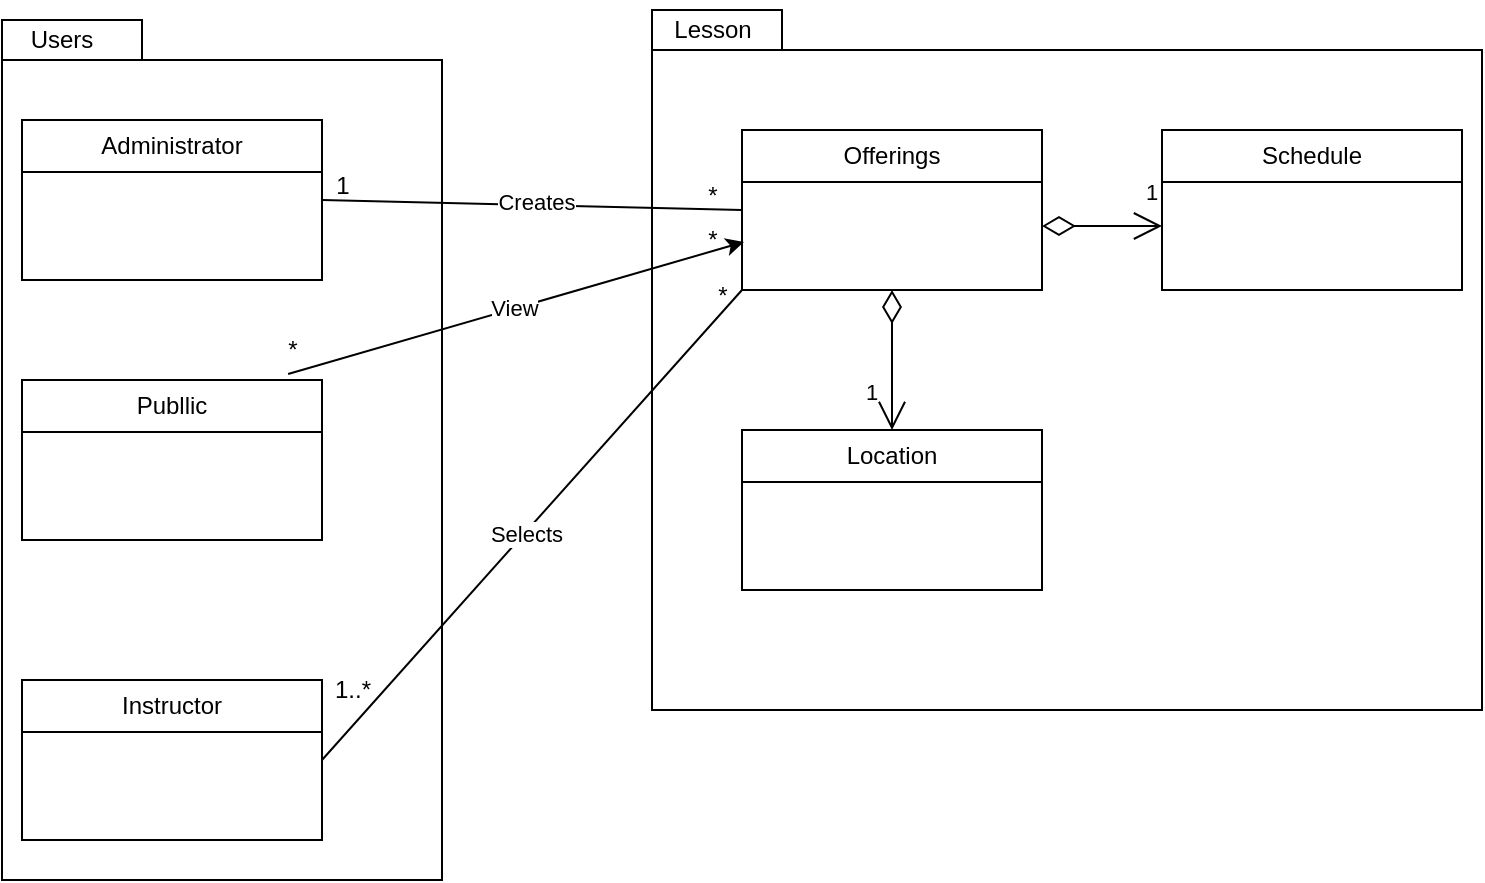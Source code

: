 <mxfile version="24.7.17">
  <diagram name="Page-1" id="aZ8WxLwgLU9RSPt2t5Ea">
    <mxGraphModel dx="1434" dy="745" grid="1" gridSize="10" guides="1" tooltips="1" connect="1" arrows="1" fold="1" page="1" pageScale="1" pageWidth="850" pageHeight="1100" math="0" shadow="0">
      <root>
        <mxCell id="0" />
        <mxCell id="1" parent="0" />
        <mxCell id="5j9k3lIkdMJ-crvnFNKY-48" value="" style="shape=folder;fontStyle=1;spacingTop=10;tabWidth=65;tabHeight=20;tabPosition=left;html=1;whiteSpace=wrap;" parent="1" vertex="1">
          <mxGeometry x="375" y="340" width="415" height="350" as="geometry" />
        </mxCell>
        <mxCell id="5j9k3lIkdMJ-crvnFNKY-43" value="" style="shape=folder;fontStyle=1;spacingTop=10;tabWidth=70;tabHeight=20;tabPosition=left;html=1;whiteSpace=wrap;" parent="1" vertex="1">
          <mxGeometry x="50" y="345" width="220" height="430" as="geometry" />
        </mxCell>
        <mxCell id="5j9k3lIkdMJ-crvnFNKY-1" value="Administrator" style="swimlane;fontStyle=0;childLayout=stackLayout;horizontal=1;startSize=26;fillColor=none;horizontalStack=0;resizeParent=1;resizeParentMax=0;resizeLast=0;collapsible=1;marginBottom=0;whiteSpace=wrap;html=1;" parent="1" vertex="1">
          <mxGeometry x="60" y="395" width="150" height="80" as="geometry" />
        </mxCell>
        <mxCell id="5j9k3lIkdMJ-crvnFNKY-9" value="Instructor" style="swimlane;fontStyle=0;childLayout=stackLayout;horizontal=1;startSize=26;fillColor=none;horizontalStack=0;resizeParent=1;resizeParentMax=0;resizeLast=0;collapsible=1;marginBottom=0;whiteSpace=wrap;html=1;" parent="1" vertex="1">
          <mxGeometry x="60" y="675" width="150" height="80" as="geometry" />
        </mxCell>
        <mxCell id="5j9k3lIkdMJ-crvnFNKY-14" value="Offerings" style="swimlane;fontStyle=0;childLayout=stackLayout;horizontal=1;startSize=26;fillColor=none;horizontalStack=0;resizeParent=1;resizeParentMax=0;resizeLast=0;collapsible=1;marginBottom=0;whiteSpace=wrap;html=1;" parent="1" vertex="1">
          <mxGeometry x="420" y="400" width="150" height="80" as="geometry" />
        </mxCell>
        <mxCell id="5j9k3lIkdMJ-crvnFNKY-15" value="Schedule" style="swimlane;fontStyle=0;childLayout=stackLayout;horizontal=1;startSize=26;fillColor=none;horizontalStack=0;resizeParent=1;resizeParentMax=0;resizeLast=0;collapsible=1;marginBottom=0;whiteSpace=wrap;html=1;" parent="1" vertex="1">
          <mxGeometry x="630" y="400" width="150" height="80" as="geometry" />
        </mxCell>
        <mxCell id="5j9k3lIkdMJ-crvnFNKY-16" value="Location" style="swimlane;fontStyle=0;childLayout=stackLayout;horizontal=1;startSize=26;fillColor=none;horizontalStack=0;resizeParent=1;resizeParentMax=0;resizeLast=0;collapsible=1;marginBottom=0;whiteSpace=wrap;html=1;" parent="1" vertex="1">
          <mxGeometry x="420" y="550" width="150" height="80" as="geometry" />
        </mxCell>
        <mxCell id="5j9k3lIkdMJ-crvnFNKY-19" value="" style="endArrow=none;html=1;rounded=0;exitX=1;exitY=0.5;exitDx=0;exitDy=0;entryX=0;entryY=0.5;entryDx=0;entryDy=0;" parent="1" source="5j9k3lIkdMJ-crvnFNKY-1" target="5j9k3lIkdMJ-crvnFNKY-14" edge="1">
          <mxGeometry width="50" height="50" relative="1" as="geometry">
            <mxPoint x="400" y="580" as="sourcePoint" />
            <mxPoint x="450" y="530" as="targetPoint" />
          </mxGeometry>
        </mxCell>
        <mxCell id="5j9k3lIkdMJ-crvnFNKY-20" value="Creates" style="edgeLabel;html=1;align=center;verticalAlign=middle;resizable=0;points=[];" parent="5j9k3lIkdMJ-crvnFNKY-19" vertex="1" connectable="0">
          <mxGeometry x="0.015" y="2" relative="1" as="geometry">
            <mxPoint as="offset" />
          </mxGeometry>
        </mxCell>
        <mxCell id="5j9k3lIkdMJ-crvnFNKY-21" value="" style="endArrow=none;html=1;rounded=0;exitX=1;exitY=0.5;exitDx=0;exitDy=0;entryX=0;entryY=1;entryDx=0;entryDy=0;" parent="1" source="5j9k3lIkdMJ-crvnFNKY-9" target="5j9k3lIkdMJ-crvnFNKY-14" edge="1">
          <mxGeometry width="50" height="50" relative="1" as="geometry">
            <mxPoint x="400" y="580" as="sourcePoint" />
            <mxPoint x="360" y="480" as="targetPoint" />
          </mxGeometry>
        </mxCell>
        <mxCell id="5j9k3lIkdMJ-crvnFNKY-22" value="Selects" style="edgeLabel;html=1;align=center;verticalAlign=middle;resizable=0;points=[];" parent="5j9k3lIkdMJ-crvnFNKY-21" vertex="1" connectable="0">
          <mxGeometry x="-0.033" relative="1" as="geometry">
            <mxPoint as="offset" />
          </mxGeometry>
        </mxCell>
        <mxCell id="5j9k3lIkdMJ-crvnFNKY-24" value="Publlic" style="swimlane;fontStyle=0;childLayout=stackLayout;horizontal=1;startSize=26;fillColor=none;horizontalStack=0;resizeParent=1;resizeParentMax=0;resizeLast=0;collapsible=1;marginBottom=0;whiteSpace=wrap;html=1;" parent="1" vertex="1">
          <mxGeometry x="60" y="525" width="150" height="80" as="geometry" />
        </mxCell>
        <mxCell id="5j9k3lIkdMJ-crvnFNKY-29" value="1" style="text;html=1;align=center;verticalAlign=middle;resizable=0;points=[];autosize=1;strokeColor=none;fillColor=none;" parent="1" vertex="1">
          <mxGeometry x="205" y="413" width="30" height="30" as="geometry" />
        </mxCell>
        <mxCell id="5j9k3lIkdMJ-crvnFNKY-30" value="*" style="text;html=1;align=center;verticalAlign=middle;resizable=0;points=[];autosize=1;strokeColor=none;fillColor=none;" parent="1" vertex="1">
          <mxGeometry x="390" y="418" width="30" height="30" as="geometry" />
        </mxCell>
        <mxCell id="5j9k3lIkdMJ-crvnFNKY-32" value="*" style="text;html=1;align=center;verticalAlign=middle;resizable=0;points=[];autosize=1;strokeColor=none;fillColor=none;" parent="1" vertex="1">
          <mxGeometry x="390" y="440" width="30" height="30" as="geometry" />
        </mxCell>
        <mxCell id="5j9k3lIkdMJ-crvnFNKY-33" value="1..*" style="text;html=1;align=center;verticalAlign=middle;resizable=0;points=[];autosize=1;strokeColor=none;fillColor=none;" parent="1" vertex="1">
          <mxGeometry x="205" y="665" width="40" height="30" as="geometry" />
        </mxCell>
        <mxCell id="5j9k3lIkdMJ-crvnFNKY-34" value="*" style="text;html=1;align=center;verticalAlign=middle;resizable=0;points=[];autosize=1;strokeColor=none;fillColor=none;" parent="1" vertex="1">
          <mxGeometry x="395" y="468" width="30" height="30" as="geometry" />
        </mxCell>
        <mxCell id="5j9k3lIkdMJ-crvnFNKY-42" value="*" style="text;html=1;align=center;verticalAlign=middle;resizable=0;points=[];autosize=1;strokeColor=none;fillColor=none;" parent="1" vertex="1">
          <mxGeometry x="180" y="495" width="30" height="30" as="geometry" />
        </mxCell>
        <mxCell id="5j9k3lIkdMJ-crvnFNKY-45" value="Users" style="text;html=1;align=center;verticalAlign=middle;whiteSpace=wrap;rounded=0;" parent="1" vertex="1">
          <mxGeometry x="50" y="340" width="60" height="30" as="geometry" />
        </mxCell>
        <mxCell id="5j9k3lIkdMJ-crvnFNKY-46" value="" style="endArrow=classic;html=1;rounded=0;exitX=0.887;exitY=-0.037;exitDx=0;exitDy=0;exitPerimeter=0;entryX=1.033;entryY=0.533;entryDx=0;entryDy=0;entryPerimeter=0;" parent="1" source="5j9k3lIkdMJ-crvnFNKY-24" target="5j9k3lIkdMJ-crvnFNKY-32" edge="1">
          <mxGeometry width="50" height="50" relative="1" as="geometry">
            <mxPoint x="400" y="670" as="sourcePoint" />
            <mxPoint x="450" y="620" as="targetPoint" />
          </mxGeometry>
        </mxCell>
        <mxCell id="5j9k3lIkdMJ-crvnFNKY-47" value="View" style="edgeLabel;html=1;align=center;verticalAlign=middle;resizable=0;points=[];" parent="5j9k3lIkdMJ-crvnFNKY-46" vertex="1" connectable="0">
          <mxGeometry x="-0.008" y="1" relative="1" as="geometry">
            <mxPoint as="offset" />
          </mxGeometry>
        </mxCell>
        <mxCell id="5j9k3lIkdMJ-crvnFNKY-50" value="Lesson" style="text;html=1;align=center;verticalAlign=middle;resizable=0;points=[];autosize=1;strokeColor=none;fillColor=none;" parent="1" vertex="1">
          <mxGeometry x="370" y="335" width="70" height="30" as="geometry" />
        </mxCell>
        <mxCell id="QU6NDBI5uA3ajZwRykNS-3" value="1" style="endArrow=open;html=1;endSize=12;startArrow=diamondThin;startSize=14;startFill=0;edgeStyle=orthogonalEdgeStyle;align=left;verticalAlign=bottom;rounded=0;" edge="1" parent="1">
          <mxGeometry x="0.667" y="8" relative="1" as="geometry">
            <mxPoint x="570" y="448" as="sourcePoint" />
            <mxPoint x="630" y="448" as="targetPoint" />
            <mxPoint as="offset" />
          </mxGeometry>
        </mxCell>
        <mxCell id="QU6NDBI5uA3ajZwRykNS-4" value="1" style="endArrow=open;html=1;endSize=12;startArrow=diamondThin;startSize=14;startFill=0;edgeStyle=orthogonalEdgeStyle;align=left;verticalAlign=bottom;rounded=0;exitX=0.5;exitY=1;exitDx=0;exitDy=0;entryX=0.5;entryY=0;entryDx=0;entryDy=0;" edge="1" parent="1" source="5j9k3lIkdMJ-crvnFNKY-14" target="5j9k3lIkdMJ-crvnFNKY-16">
          <mxGeometry x="0.714" y="-15" relative="1" as="geometry">
            <mxPoint x="420" y="510" as="sourcePoint" />
            <mxPoint x="580" y="510" as="targetPoint" />
            <mxPoint as="offset" />
          </mxGeometry>
        </mxCell>
      </root>
    </mxGraphModel>
  </diagram>
</mxfile>
